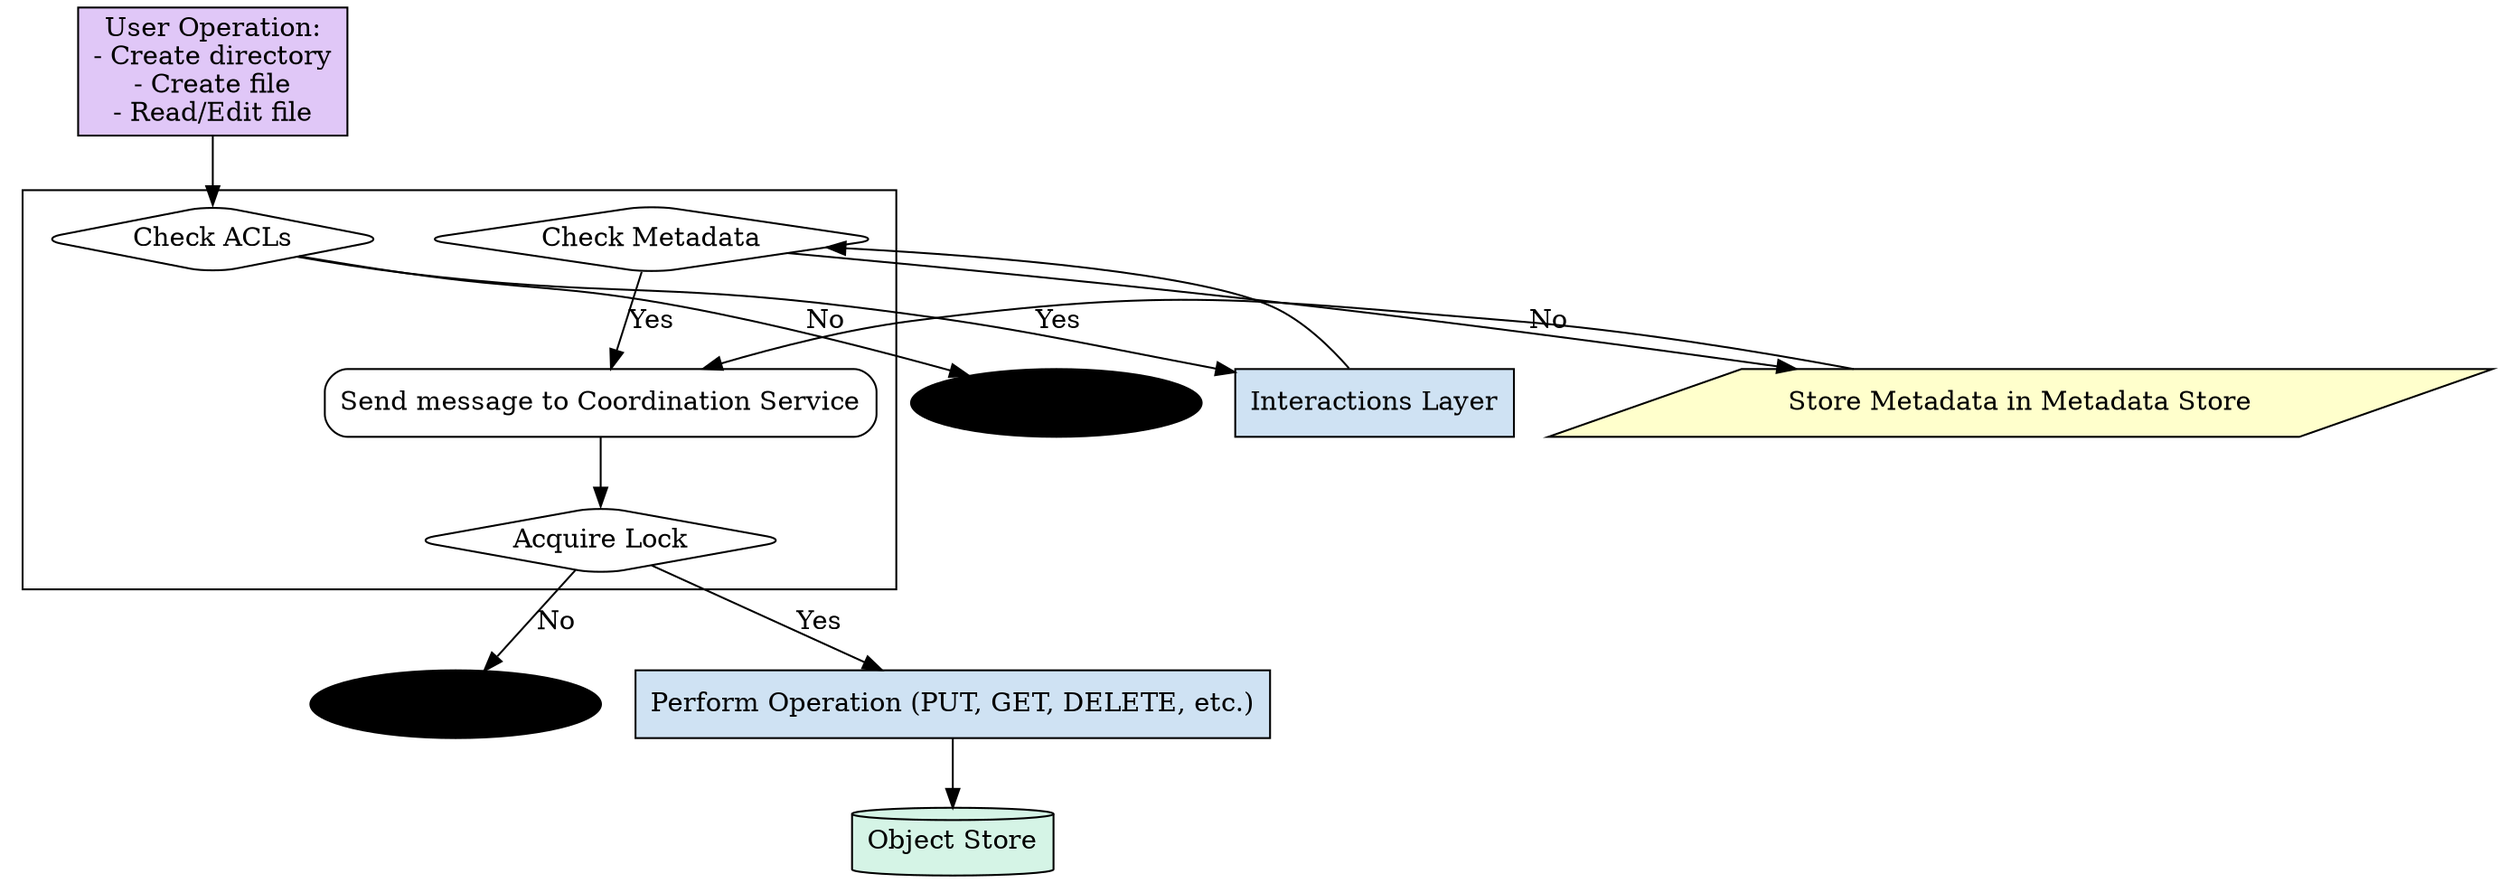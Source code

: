 digraph POSIXtoS3 {
    rankdir=TB;
    node [shape=box, style=rounded];
    subgraph clusterState {
            CheckACL
            CheckMetadata
            Coordination
            AcquireLock
    }

    // POSIX Actions
    UserOps [label="User Operation:\n- Create directory\n- Create file\n- Read/Edit file", shape=box, style="filled", fillcolor="#e0c7f7"];

    // ACL Check
    CheckACL [label="Check ACLs", shape=diamond];
    ACLDenied [label="Access Denied", shape=ellipse, style=filled, fillcolor="#fbb"];

    // Interactions Layer
    InteractionsLayer [label="Interactions Layer", shape=box, style="filled", fillcolor="#cfe2f3"];

    // Metadata Check
    CheckMetadata [label="Check Metadata", shape=diamond];
    StoreMetadata [label="Store Metadata in Metadata Store", shape=parallelogram, style=filled, fillcolor="#ffffcc"];

    // Coordination
    Coordination [label="Send message to Coordination Service", shape=box];
    AcquireLock [label="Acquire Lock", shape=diamond];
    LockDenied [label="Access Denied", shape=ellipse, style=filled, fillcolor="#fbb"];

    // Perform Operation
    PerformOp [label="Perform Operation (PUT, GET, DELETE, etc.)", shape=box, style="filled", fillcolor="#cfe2f3"];

    // S3 Backend
    S3 [label="Object Store", shape=cylinder, style=filled, fillcolor="#d5f4e6"];

    // Edges
    UserOps -> CheckACL;
    CheckACL -> ACLDenied [label="No"];
    CheckACL -> InteractionsLayer [label="Yes"];
    InteractionsLayer -> CheckMetadata;
    CheckMetadata -> StoreMetadata [label="No"];
    StoreMetadata -> Coordination;
    CheckMetadata -> Coordination [label="Yes"];
    Coordination -> AcquireLock;
    AcquireLock -> LockDenied [label="No"];
    AcquireLock -> PerformOp [label="Yes"];
    PerformOp -> S3;
}
